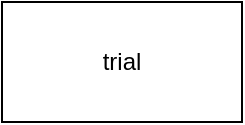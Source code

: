 <mxfile version="22.1.21" type="github">
  <diagram name="Page-1" id="_wGLbjDjch20SaJ5dRgV">
    <mxGraphModel dx="808" dy="565" grid="1" gridSize="10" guides="1" tooltips="1" connect="1" arrows="1" fold="1" page="1" pageScale="1" pageWidth="827" pageHeight="1169" math="0" shadow="0">
      <root>
        <mxCell id="0" />
        <mxCell id="1" parent="0" />
        <mxCell id="WtyVg5kPB0iFzEpmff77-1" value="trial" style="rounded=0;whiteSpace=wrap;html=1;" vertex="1" parent="1">
          <mxGeometry x="340" y="460" width="120" height="60" as="geometry" />
        </mxCell>
      </root>
    </mxGraphModel>
  </diagram>
</mxfile>
